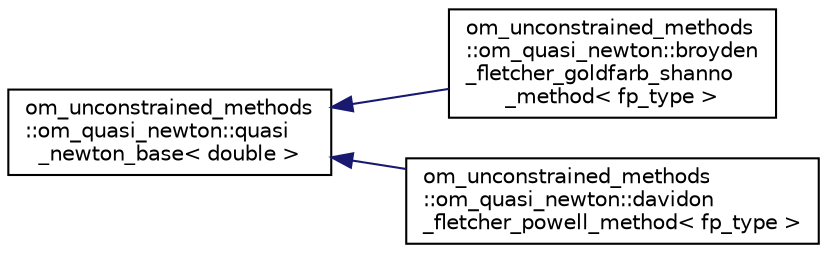 digraph "Graphical Class Hierarchy"
{
 // LATEX_PDF_SIZE
  edge [fontname="Helvetica",fontsize="10",labelfontname="Helvetica",labelfontsize="10"];
  node [fontname="Helvetica",fontsize="10",shape=record];
  rankdir="LR";
  Node0 [label="om_unconstrained_methods\l::om_quasi_newton::quasi\l_newton_base\< double \>",height=0.2,width=0.4,color="black", fillcolor="white", style="filled",URL="$classom__unconstrained__methods_1_1om__quasi__newton_1_1quasi__newton__base.html",tooltip=" "];
  Node0 -> Node1 [dir="back",color="midnightblue",fontsize="10",style="solid",fontname="Helvetica"];
  Node1 [label="om_unconstrained_methods\l::om_quasi_newton::broyden\l_fletcher_goldfarb_shanno\l_method\< fp_type \>",height=0.2,width=0.4,color="black", fillcolor="white", style="filled",URL="$classom__unconstrained__methods_1_1om__quasi__newton_1_1broyden__fletcher__goldfarb__shanno__method.html",tooltip="Broyden-Fletcher-Goldfarb-Shanno method object."];
  Node0 -> Node2 [dir="back",color="midnightblue",fontsize="10",style="solid",fontname="Helvetica"];
  Node2 [label="om_unconstrained_methods\l::om_quasi_newton::davidon\l_fletcher_powell_method\< fp_type \>",height=0.2,width=0.4,color="black", fillcolor="white", style="filled",URL="$classom__unconstrained__methods_1_1om__quasi__newton_1_1davidon__fletcher__powell__method.html",tooltip="Davidon-Fletcher-Powell method object."];
}
